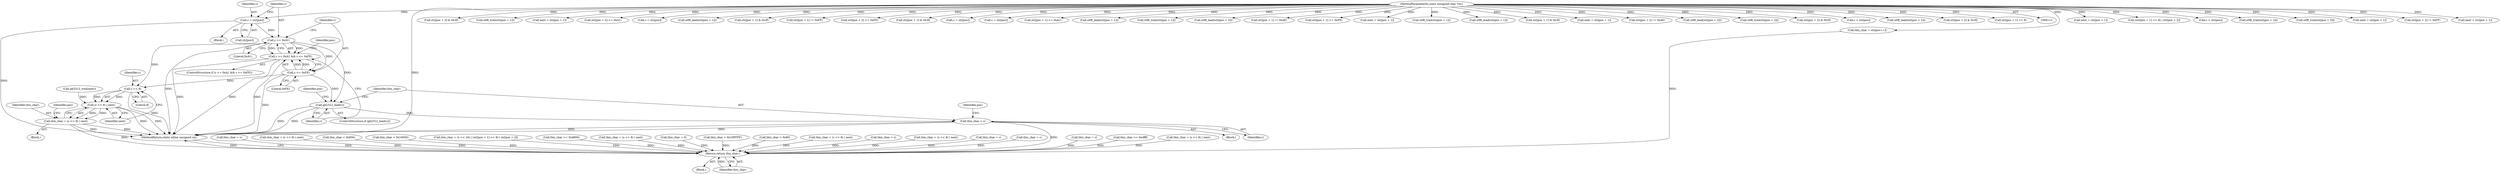 digraph "0_php-src_0da8b8b801f9276359262f1ef8274c7812d3dfda?w=1_3@pointer" {
"1000658" [label="(Call,c = str[pos])"];
"1000114" [label="(MethodParameterIn,const unsigned char *str)"];
"1000665" [label="(Call,c >= 0xA1)"];
"1000664" [label="(Call,c >= 0xA1 && c <= 0xFE)"];
"1000668" [label="(Call,c <= 0xFE)"];
"1000695" [label="(Call,c << 8)"];
"1000694" [label="(Call,(c << 8) | next)"];
"1000692" [label="(Call,this_char = (c << 8) | next)"];
"1001107" [label="(Return,return this_char;)"];
"1000717" [label="(Call,gb2312_lead(c))"];
"1000720" [label="(Call,this_char = c)"];
"1000561" [label="(Call,this_char = c)"];
"1000868" [label="(Call,this_char = (c << 8) | next)"];
"1000326" [label="(Call,this_char < 0x800)"];
"1000667" [label="(Literal,0xA1)"];
"1000681" [label="(Call,next = str[pos + 1])"];
"1001057" [label="(Call,(str[pos + 1] << 8) | str[pos + 2])"];
"1000114" [label="(MethodParameterIn,const unsigned char *str)"];
"1000475" [label="(Call,this_char < 0x10000)"];
"1000829" [label="(Call,c = str[pos])"];
"1000376" [label="(Call,utf8_trail(str[pos + 2]))"];
"1000694" [label="(Call,(c << 8) | next)"];
"1000691" [label="(Block,)"];
"1000383" [label="(Call,utf8_trail(str[pos + 3]))"];
"1000852" [label="(Call,next = str[pos + 1])"];
"1000713" [label="(Identifier,pos)"];
"1001051" [label="(Call,this_char = (c << 16) | (str[pos + 1] << 8) | str[pos + 2])"];
"1001035" [label="(Call,str[pos + 2] != 0xFF)"];
"1000594" [label="(Call,next = str[pos + 1])"];
"1000336" [label="(Call,this_char >= 0xd800)"];
"1001107" [label="(Return,return this_char;)"];
"1000923" [label="(Call,this_char = (c << 8) | next)"];
"1000658" [label="(Call,c = str[pos])"];
"1000466" [label="(Call,str[pos + 3] & 0x3f)"];
"1000125" [label="(Call,this_char = 0)"];
"1000666" [label="(Identifier,c)"];
"1000478" [label="(Call,this_char > 0x10FFFF)"];
"1000253" [label="(Call,utf8_trail(str[pos + 1]))"];
"1000118" [label="(Block,)"];
"1000716" [label="(ControlStructure,if (gb2312_lead(c)))"];
"1000766" [label="(Call,next = str[pos + 1])"];
"1000983" [label="(Call,str[pos + 2] >= 0xA1)"];
"1001108" [label="(Identifier,this_char)"];
"1000150" [label="(Call,c = str[pos])"];
"1000200" [label="(Call,utf8_lead(str[pos + 1]))"];
"1000216" [label="(Call,str[pos + 1] & 0x3f)"];
"1000224" [label="(Call,this_char < 0x80)"];
"1001011" [label="(Call,str[pos + 1] != 0xFF)"];
"1000618" [label="(Call,this_char = (c << 8) | next)"];
"1000990" [label="(Call,str[pos + 2] <= 0xFE)"];
"1000697" [label="(Literal,8)"];
"1000669" [label="(Identifier,c)"];
"1000719" [label="(Block,)"];
"1000160" [label="(Call,this_char = c)"];
"1000448" [label="(Call,str[pos + 1] & 0x3f)"];
"1000659" [label="(Identifier,c)"];
"1000695" [label="(Call,c << 8)"];
"1000664" [label="(Call,c >= 0xA1 && c <= 0xFE)"];
"1000497" [label="(Call,c = str[pos])"];
"1000571" [label="(Call,c = str[pos])"];
"1000967" [label="(Call,str[pos + 1] >= 0xA1)"];
"1000395" [label="(Call,utf8_lead(str[pos + 1]))"];
"1000368" [label="(Call,utf8_trail(str[pos + 1]))"];
"1000663" [label="(ControlStructure,if (c >= 0xA1 && c <= 0xFE))"];
"1000777" [label="(Call,this_char = (c << 8) | next)"];
"1000814" [label="(Call,this_char = c)"];
"1000425" [label="(Call,utf8_lead(str[pos + 3]))"];
"1000696" [label="(Identifier,c)"];
"1000722" [label="(Identifier,c)"];
"1001004" [label="(Call,str[pos + 1] != 0xA0)"];
"1000692" [label="(Call,this_char = (c << 8) | next)"];
"1000974" [label="(Call,str[pos + 1] <= 0xFE)"];
"1000520" [label="(Call,next = str[pos + 1])"];
"1000190" [label="(Call,utf8_trail(str[pos + 1]))"];
"1000724" [label="(Identifier,pos)"];
"1001109" [label="(MethodReturn,static inline unsigned int)"];
"1000272" [label="(Call,utf8_lead(str[pos + 1]))"];
"1000721" [label="(Identifier,this_char)"];
"1000310" [label="(Call,str[pos + 1] & 0x3f)"];
"1000656" [label="(Block,)"];
"1000718" [label="(Identifier,c)"];
"1000670" [label="(Literal,0xFE)"];
"1000660" [label="(Call,str[pos])"];
"1000717" [label="(Call,gb2312_lead(c))"];
"1000689" [label="(Call,gb2312_trail(next))"];
"1000907" [label="(Call,next = str[pos + 1])"];
"1000720" [label="(Call,this_char = c)"];
"1001083" [label="(Call,this_char = c)"];
"1000729" [label="(Identifier,pos)"];
"1001028" [label="(Call,str[pos + 2] != 0xA0)"];
"1001096" [label="(Call,this_char = str[pos++])"];
"1000648" [label="(Call,this_char = c)"];
"1000410" [label="(Call,utf8_lead(str[pos + 2]))"];
"1000693" [label="(Identifier,this_char)"];
"1000668" [label="(Call,c <= 0xFE)"];
"1000260" [label="(Call,utf8_trail(str[pos + 2]))"];
"1000318" [label="(Call,str[pos + 2] & 0x3f)"];
"1000735" [label="(Call,c = str[pos])"];
"1000287" [label="(Call,utf8_lead(str[pos + 2]))"];
"1000339" [label="(Call,this_char <= 0xdfff)"];
"1000698" [label="(Identifier,next)"];
"1000544" [label="(Call,this_char = (c << 8) | next)"];
"1000676" [label="(Identifier,pos)"];
"1000665" [label="(Call,c >= 0xA1)"];
"1000458" [label="(Call,str[pos + 2] & 0x3f)"];
"1001058" [label="(Call,str[pos + 1] << 8)"];
"1000658" -> "1000656"  [label="AST: "];
"1000658" -> "1000660"  [label="CFG: "];
"1000659" -> "1000658"  [label="AST: "];
"1000660" -> "1000658"  [label="AST: "];
"1000666" -> "1000658"  [label="CFG: "];
"1000658" -> "1001109"  [label="DDG: "];
"1000114" -> "1000658"  [label="DDG: "];
"1000658" -> "1000665"  [label="DDG: "];
"1000114" -> "1000112"  [label="AST: "];
"1000114" -> "1001109"  [label="DDG: "];
"1000114" -> "1000150"  [label="DDG: "];
"1000114" -> "1000190"  [label="DDG: "];
"1000114" -> "1000200"  [label="DDG: "];
"1000114" -> "1000216"  [label="DDG: "];
"1000114" -> "1000253"  [label="DDG: "];
"1000114" -> "1000260"  [label="DDG: "];
"1000114" -> "1000272"  [label="DDG: "];
"1000114" -> "1000287"  [label="DDG: "];
"1000114" -> "1000310"  [label="DDG: "];
"1000114" -> "1000318"  [label="DDG: "];
"1000114" -> "1000368"  [label="DDG: "];
"1000114" -> "1000376"  [label="DDG: "];
"1000114" -> "1000383"  [label="DDG: "];
"1000114" -> "1000395"  [label="DDG: "];
"1000114" -> "1000410"  [label="DDG: "];
"1000114" -> "1000425"  [label="DDG: "];
"1000114" -> "1000448"  [label="DDG: "];
"1000114" -> "1000458"  [label="DDG: "];
"1000114" -> "1000466"  [label="DDG: "];
"1000114" -> "1000497"  [label="DDG: "];
"1000114" -> "1000520"  [label="DDG: "];
"1000114" -> "1000571"  [label="DDG: "];
"1000114" -> "1000594"  [label="DDG: "];
"1000114" -> "1000681"  [label="DDG: "];
"1000114" -> "1000735"  [label="DDG: "];
"1000114" -> "1000766"  [label="DDG: "];
"1000114" -> "1000829"  [label="DDG: "];
"1000114" -> "1000852"  [label="DDG: "];
"1000114" -> "1000907"  [label="DDG: "];
"1000114" -> "1000967"  [label="DDG: "];
"1000114" -> "1000974"  [label="DDG: "];
"1000114" -> "1000983"  [label="DDG: "];
"1000114" -> "1000990"  [label="DDG: "];
"1000114" -> "1001004"  [label="DDG: "];
"1000114" -> "1001011"  [label="DDG: "];
"1000114" -> "1001028"  [label="DDG: "];
"1000114" -> "1001035"  [label="DDG: "];
"1000114" -> "1001058"  [label="DDG: "];
"1000114" -> "1001057"  [label="DDG: "];
"1000114" -> "1001096"  [label="DDG: "];
"1000665" -> "1000664"  [label="AST: "];
"1000665" -> "1000667"  [label="CFG: "];
"1000666" -> "1000665"  [label="AST: "];
"1000667" -> "1000665"  [label="AST: "];
"1000669" -> "1000665"  [label="CFG: "];
"1000664" -> "1000665"  [label="CFG: "];
"1000665" -> "1001109"  [label="DDG: "];
"1000665" -> "1000664"  [label="DDG: "];
"1000665" -> "1000664"  [label="DDG: "];
"1000665" -> "1000668"  [label="DDG: "];
"1000665" -> "1000695"  [label="DDG: "];
"1000665" -> "1000717"  [label="DDG: "];
"1000664" -> "1000663"  [label="AST: "];
"1000664" -> "1000668"  [label="CFG: "];
"1000668" -> "1000664"  [label="AST: "];
"1000676" -> "1000664"  [label="CFG: "];
"1000718" -> "1000664"  [label="CFG: "];
"1000664" -> "1001109"  [label="DDG: "];
"1000664" -> "1001109"  [label="DDG: "];
"1000664" -> "1001109"  [label="DDG: "];
"1000668" -> "1000664"  [label="DDG: "];
"1000668" -> "1000664"  [label="DDG: "];
"1000668" -> "1000670"  [label="CFG: "];
"1000669" -> "1000668"  [label="AST: "];
"1000670" -> "1000668"  [label="AST: "];
"1000668" -> "1001109"  [label="DDG: "];
"1000668" -> "1000695"  [label="DDG: "];
"1000668" -> "1000717"  [label="DDG: "];
"1000695" -> "1000694"  [label="AST: "];
"1000695" -> "1000697"  [label="CFG: "];
"1000696" -> "1000695"  [label="AST: "];
"1000697" -> "1000695"  [label="AST: "];
"1000698" -> "1000695"  [label="CFG: "];
"1000695" -> "1001109"  [label="DDG: "];
"1000695" -> "1000694"  [label="DDG: "];
"1000695" -> "1000694"  [label="DDG: "];
"1000694" -> "1000692"  [label="AST: "];
"1000694" -> "1000698"  [label="CFG: "];
"1000698" -> "1000694"  [label="AST: "];
"1000692" -> "1000694"  [label="CFG: "];
"1000694" -> "1001109"  [label="DDG: "];
"1000694" -> "1001109"  [label="DDG: "];
"1000694" -> "1000692"  [label="DDG: "];
"1000694" -> "1000692"  [label="DDG: "];
"1000689" -> "1000694"  [label="DDG: "];
"1000692" -> "1000691"  [label="AST: "];
"1000693" -> "1000692"  [label="AST: "];
"1000713" -> "1000692"  [label="CFG: "];
"1000692" -> "1001109"  [label="DDG: "];
"1000692" -> "1001109"  [label="DDG: "];
"1000692" -> "1001107"  [label="DDG: "];
"1001107" -> "1000118"  [label="AST: "];
"1001107" -> "1001108"  [label="CFG: "];
"1001108" -> "1001107"  [label="AST: "];
"1001109" -> "1001107"  [label="CFG: "];
"1001107" -> "1001109"  [label="DDG: "];
"1001108" -> "1001107"  [label="DDG: "];
"1000561" -> "1001107"  [label="DDG: "];
"1000475" -> "1001107"  [label="DDG: "];
"1000814" -> "1001107"  [label="DDG: "];
"1001083" -> "1001107"  [label="DDG: "];
"1000648" -> "1001107"  [label="DDG: "];
"1000777" -> "1001107"  [label="DDG: "];
"1000326" -> "1001107"  [label="DDG: "];
"1000868" -> "1001107"  [label="DDG: "];
"1000125" -> "1001107"  [label="DDG: "];
"1000224" -> "1001107"  [label="DDG: "];
"1001096" -> "1001107"  [label="DDG: "];
"1000478" -> "1001107"  [label="DDG: "];
"1000720" -> "1001107"  [label="DDG: "];
"1000339" -> "1001107"  [label="DDG: "];
"1000544" -> "1001107"  [label="DDG: "];
"1000618" -> "1001107"  [label="DDG: "];
"1000336" -> "1001107"  [label="DDG: "];
"1001051" -> "1001107"  [label="DDG: "];
"1000923" -> "1001107"  [label="DDG: "];
"1000160" -> "1001107"  [label="DDG: "];
"1000717" -> "1000716"  [label="AST: "];
"1000717" -> "1000718"  [label="CFG: "];
"1000718" -> "1000717"  [label="AST: "];
"1000721" -> "1000717"  [label="CFG: "];
"1000729" -> "1000717"  [label="CFG: "];
"1000717" -> "1001109"  [label="DDG: "];
"1000717" -> "1001109"  [label="DDG: "];
"1000717" -> "1000720"  [label="DDG: "];
"1000720" -> "1000719"  [label="AST: "];
"1000720" -> "1000722"  [label="CFG: "];
"1000721" -> "1000720"  [label="AST: "];
"1000722" -> "1000720"  [label="AST: "];
"1000724" -> "1000720"  [label="CFG: "];
"1000720" -> "1001109"  [label="DDG: "];
"1000720" -> "1001109"  [label="DDG: "];
}
